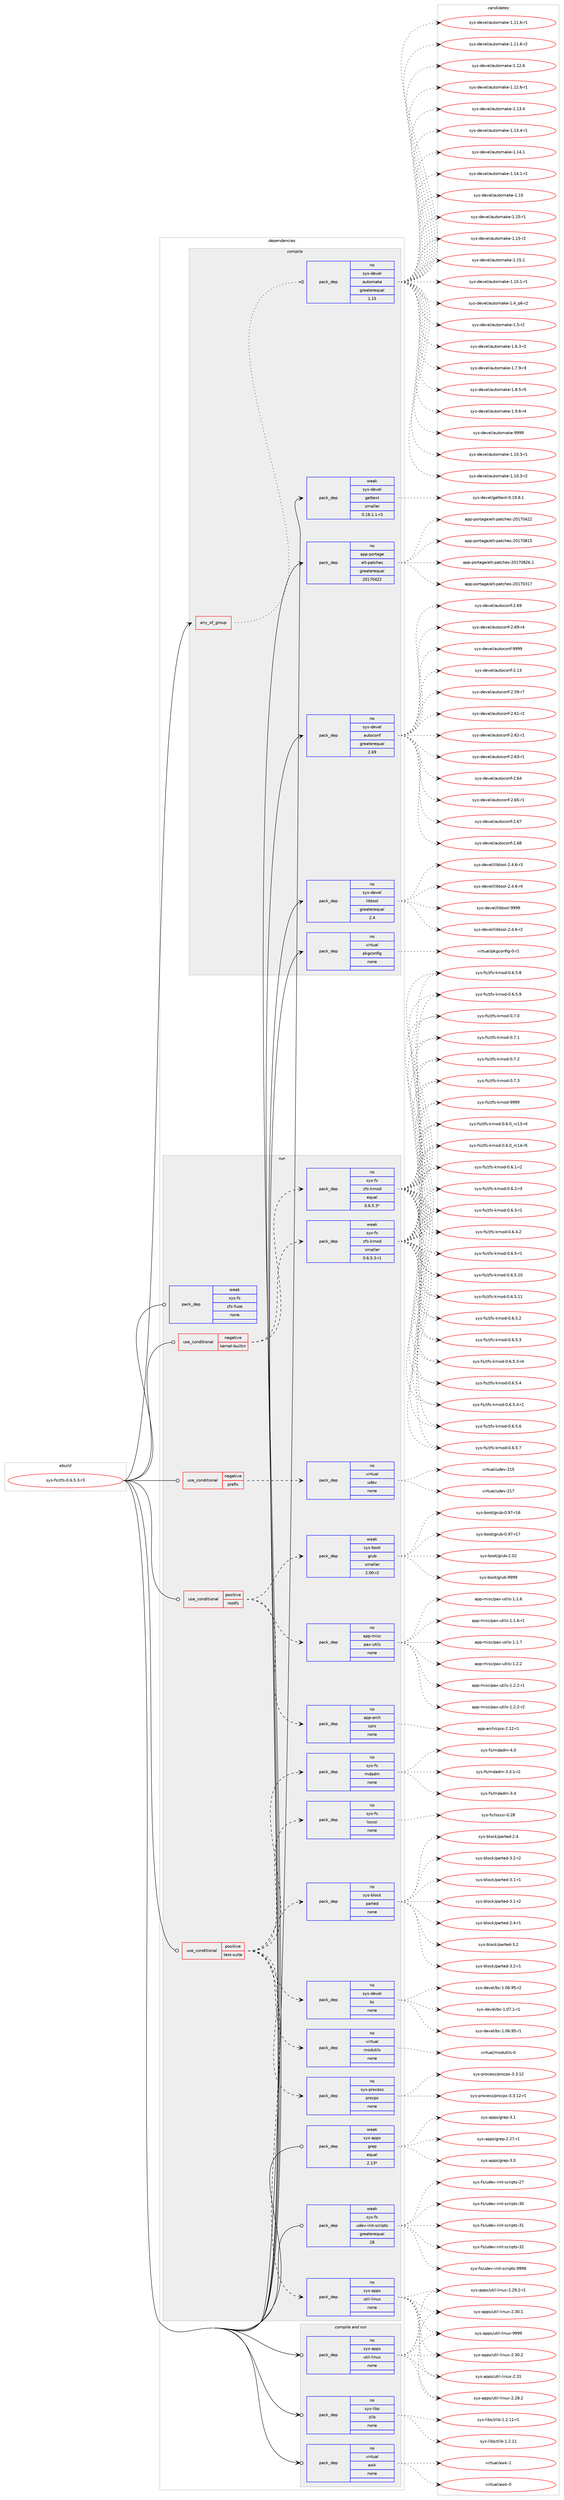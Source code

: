 digraph prolog {

# *************
# Graph options
# *************

newrank=true;
concentrate=true;
compound=true;
graph [rankdir=LR,fontname=Helvetica,fontsize=10,ranksep=1.5];#, ranksep=2.5, nodesep=0.2];
edge  [arrowhead=vee];
node  [fontname=Helvetica,fontsize=10];

# **********
# The ebuild
# **********

subgraph cluster_leftcol {
color=gray;
rank=same;
label=<<i>ebuild</i>>;
id [label="sys-fs/zfs-0.6.5.3-r3", color=red, width=4, href="../sys-fs/zfs-0.6.5.3-r3.svg"];
}

# ****************
# The dependencies
# ****************

subgraph cluster_midcol {
color=gray;
label=<<i>dependencies</i>>;
subgraph cluster_compile {
fillcolor="#eeeeee";
style=filled;
label=<<i>compile</i>>;
subgraph any8287 {
dependency490422 [label=<<TABLE BORDER="0" CELLBORDER="1" CELLSPACING="0" CELLPADDING="4"><TR><TD CELLPADDING="10">any_of_group</TD></TR></TABLE>>, shape=none, color=red];subgraph pack364462 {
dependency490423 [label=<<TABLE BORDER="0" CELLBORDER="1" CELLSPACING="0" CELLPADDING="4" WIDTH="220"><TR><TD ROWSPAN="6" CELLPADDING="30">pack_dep</TD></TR><TR><TD WIDTH="110">no</TD></TR><TR><TD>sys-devel</TD></TR><TR><TD>automake</TD></TR><TR><TD>greaterequal</TD></TR><TR><TD>1.15</TD></TR></TABLE>>, shape=none, color=blue];
}
dependency490422:e -> dependency490423:w [weight=20,style="dotted",arrowhead="oinv"];
}
id:e -> dependency490422:w [weight=20,style="solid",arrowhead="vee"];
subgraph pack364463 {
dependency490424 [label=<<TABLE BORDER="0" CELLBORDER="1" CELLSPACING="0" CELLPADDING="4" WIDTH="220"><TR><TD ROWSPAN="6" CELLPADDING="30">pack_dep</TD></TR><TR><TD WIDTH="110">no</TD></TR><TR><TD>app-portage</TD></TR><TR><TD>elt-patches</TD></TR><TR><TD>greaterequal</TD></TR><TR><TD>20170422</TD></TR></TABLE>>, shape=none, color=blue];
}
id:e -> dependency490424:w [weight=20,style="solid",arrowhead="vee"];
subgraph pack364464 {
dependency490425 [label=<<TABLE BORDER="0" CELLBORDER="1" CELLSPACING="0" CELLPADDING="4" WIDTH="220"><TR><TD ROWSPAN="6" CELLPADDING="30">pack_dep</TD></TR><TR><TD WIDTH="110">no</TD></TR><TR><TD>sys-devel</TD></TR><TR><TD>autoconf</TD></TR><TR><TD>greaterequal</TD></TR><TR><TD>2.69</TD></TR></TABLE>>, shape=none, color=blue];
}
id:e -> dependency490425:w [weight=20,style="solid",arrowhead="vee"];
subgraph pack364465 {
dependency490426 [label=<<TABLE BORDER="0" CELLBORDER="1" CELLSPACING="0" CELLPADDING="4" WIDTH="220"><TR><TD ROWSPAN="6" CELLPADDING="30">pack_dep</TD></TR><TR><TD WIDTH="110">no</TD></TR><TR><TD>sys-devel</TD></TR><TR><TD>libtool</TD></TR><TR><TD>greaterequal</TD></TR><TR><TD>2.4</TD></TR></TABLE>>, shape=none, color=blue];
}
id:e -> dependency490426:w [weight=20,style="solid",arrowhead="vee"];
subgraph pack364466 {
dependency490427 [label=<<TABLE BORDER="0" CELLBORDER="1" CELLSPACING="0" CELLPADDING="4" WIDTH="220"><TR><TD ROWSPAN="6" CELLPADDING="30">pack_dep</TD></TR><TR><TD WIDTH="110">no</TD></TR><TR><TD>virtual</TD></TR><TR><TD>pkgconfig</TD></TR><TR><TD>none</TD></TR><TR><TD></TD></TR></TABLE>>, shape=none, color=blue];
}
id:e -> dependency490427:w [weight=20,style="solid",arrowhead="vee"];
subgraph pack364467 {
dependency490428 [label=<<TABLE BORDER="0" CELLBORDER="1" CELLSPACING="0" CELLPADDING="4" WIDTH="220"><TR><TD ROWSPAN="6" CELLPADDING="30">pack_dep</TD></TR><TR><TD WIDTH="110">weak</TD></TR><TR><TD>sys-devel</TD></TR><TR><TD>gettext</TD></TR><TR><TD>smaller</TD></TR><TR><TD>0.18.1.1-r3</TD></TR></TABLE>>, shape=none, color=blue];
}
id:e -> dependency490428:w [weight=20,style="solid",arrowhead="vee"];
}
subgraph cluster_compileandrun {
fillcolor="#eeeeee";
style=filled;
label=<<i>compile and run</i>>;
subgraph pack364468 {
dependency490429 [label=<<TABLE BORDER="0" CELLBORDER="1" CELLSPACING="0" CELLPADDING="4" WIDTH="220"><TR><TD ROWSPAN="6" CELLPADDING="30">pack_dep</TD></TR><TR><TD WIDTH="110">no</TD></TR><TR><TD>sys-apps</TD></TR><TR><TD>util-linux</TD></TR><TR><TD>none</TD></TR><TR><TD></TD></TR></TABLE>>, shape=none, color=blue];
}
id:e -> dependency490429:w [weight=20,style="solid",arrowhead="odotvee"];
subgraph pack364469 {
dependency490430 [label=<<TABLE BORDER="0" CELLBORDER="1" CELLSPACING="0" CELLPADDING="4" WIDTH="220"><TR><TD ROWSPAN="6" CELLPADDING="30">pack_dep</TD></TR><TR><TD WIDTH="110">no</TD></TR><TR><TD>sys-libs</TD></TR><TR><TD>zlib</TD></TR><TR><TD>none</TD></TR><TR><TD></TD></TR></TABLE>>, shape=none, color=blue];
}
id:e -> dependency490430:w [weight=20,style="solid",arrowhead="odotvee"];
subgraph pack364470 {
dependency490431 [label=<<TABLE BORDER="0" CELLBORDER="1" CELLSPACING="0" CELLPADDING="4" WIDTH="220"><TR><TD ROWSPAN="6" CELLPADDING="30">pack_dep</TD></TR><TR><TD WIDTH="110">no</TD></TR><TR><TD>virtual</TD></TR><TR><TD>awk</TD></TR><TR><TD>none</TD></TR><TR><TD></TD></TR></TABLE>>, shape=none, color=blue];
}
id:e -> dependency490431:w [weight=20,style="solid",arrowhead="odotvee"];
}
subgraph cluster_run {
fillcolor="#eeeeee";
style=filled;
label=<<i>run</i>>;
subgraph cond117371 {
dependency490432 [label=<<TABLE BORDER="0" CELLBORDER="1" CELLSPACING="0" CELLPADDING="4"><TR><TD ROWSPAN="3" CELLPADDING="10">use_conditional</TD></TR><TR><TD>negative</TD></TR><TR><TD>kernel-builtin</TD></TR></TABLE>>, shape=none, color=red];
subgraph pack364471 {
dependency490433 [label=<<TABLE BORDER="0" CELLBORDER="1" CELLSPACING="0" CELLPADDING="4" WIDTH="220"><TR><TD ROWSPAN="6" CELLPADDING="30">pack_dep</TD></TR><TR><TD WIDTH="110">no</TD></TR><TR><TD>sys-fs</TD></TR><TR><TD>zfs-kmod</TD></TR><TR><TD>equal</TD></TR><TR><TD>0.6.5.3*</TD></TR></TABLE>>, shape=none, color=blue];
}
dependency490432:e -> dependency490433:w [weight=20,style="dashed",arrowhead="vee"];
subgraph pack364472 {
dependency490434 [label=<<TABLE BORDER="0" CELLBORDER="1" CELLSPACING="0" CELLPADDING="4" WIDTH="220"><TR><TD ROWSPAN="6" CELLPADDING="30">pack_dep</TD></TR><TR><TD WIDTH="110">weak</TD></TR><TR><TD>sys-fs</TD></TR><TR><TD>zfs-kmod</TD></TR><TR><TD>smaller</TD></TR><TR><TD>0.6.5.3-r1</TD></TR></TABLE>>, shape=none, color=blue];
}
dependency490432:e -> dependency490434:w [weight=20,style="dashed",arrowhead="vee"];
}
id:e -> dependency490432:w [weight=20,style="solid",arrowhead="odot"];
subgraph cond117372 {
dependency490435 [label=<<TABLE BORDER="0" CELLBORDER="1" CELLSPACING="0" CELLPADDING="4"><TR><TD ROWSPAN="3" CELLPADDING="10">use_conditional</TD></TR><TR><TD>negative</TD></TR><TR><TD>prefix</TD></TR></TABLE>>, shape=none, color=red];
subgraph pack364473 {
dependency490436 [label=<<TABLE BORDER="0" CELLBORDER="1" CELLSPACING="0" CELLPADDING="4" WIDTH="220"><TR><TD ROWSPAN="6" CELLPADDING="30">pack_dep</TD></TR><TR><TD WIDTH="110">no</TD></TR><TR><TD>virtual</TD></TR><TR><TD>udev</TD></TR><TR><TD>none</TD></TR><TR><TD></TD></TR></TABLE>>, shape=none, color=blue];
}
dependency490435:e -> dependency490436:w [weight=20,style="dashed",arrowhead="vee"];
}
id:e -> dependency490435:w [weight=20,style="solid",arrowhead="odot"];
subgraph cond117373 {
dependency490437 [label=<<TABLE BORDER="0" CELLBORDER="1" CELLSPACING="0" CELLPADDING="4"><TR><TD ROWSPAN="3" CELLPADDING="10">use_conditional</TD></TR><TR><TD>positive</TD></TR><TR><TD>rootfs</TD></TR></TABLE>>, shape=none, color=red];
subgraph pack364474 {
dependency490438 [label=<<TABLE BORDER="0" CELLBORDER="1" CELLSPACING="0" CELLPADDING="4" WIDTH="220"><TR><TD ROWSPAN="6" CELLPADDING="30">pack_dep</TD></TR><TR><TD WIDTH="110">no</TD></TR><TR><TD>app-arch</TD></TR><TR><TD>cpio</TD></TR><TR><TD>none</TD></TR><TR><TD></TD></TR></TABLE>>, shape=none, color=blue];
}
dependency490437:e -> dependency490438:w [weight=20,style="dashed",arrowhead="vee"];
subgraph pack364475 {
dependency490439 [label=<<TABLE BORDER="0" CELLBORDER="1" CELLSPACING="0" CELLPADDING="4" WIDTH="220"><TR><TD ROWSPAN="6" CELLPADDING="30">pack_dep</TD></TR><TR><TD WIDTH="110">no</TD></TR><TR><TD>app-misc</TD></TR><TR><TD>pax-utils</TD></TR><TR><TD>none</TD></TR><TR><TD></TD></TR></TABLE>>, shape=none, color=blue];
}
dependency490437:e -> dependency490439:w [weight=20,style="dashed",arrowhead="vee"];
subgraph pack364476 {
dependency490440 [label=<<TABLE BORDER="0" CELLBORDER="1" CELLSPACING="0" CELLPADDING="4" WIDTH="220"><TR><TD ROWSPAN="6" CELLPADDING="30">pack_dep</TD></TR><TR><TD WIDTH="110">weak</TD></TR><TR><TD>sys-boot</TD></TR><TR><TD>grub</TD></TR><TR><TD>smaller</TD></TR><TR><TD>2.00-r2</TD></TR></TABLE>>, shape=none, color=blue];
}
dependency490437:e -> dependency490440:w [weight=20,style="dashed",arrowhead="vee"];
}
id:e -> dependency490437:w [weight=20,style="solid",arrowhead="odot"];
subgraph cond117374 {
dependency490441 [label=<<TABLE BORDER="0" CELLBORDER="1" CELLSPACING="0" CELLPADDING="4"><TR><TD ROWSPAN="3" CELLPADDING="10">use_conditional</TD></TR><TR><TD>positive</TD></TR><TR><TD>test-suite</TD></TR></TABLE>>, shape=none, color=red];
subgraph pack364477 {
dependency490442 [label=<<TABLE BORDER="0" CELLBORDER="1" CELLSPACING="0" CELLPADDING="4" WIDTH="220"><TR><TD ROWSPAN="6" CELLPADDING="30">pack_dep</TD></TR><TR><TD WIDTH="110">no</TD></TR><TR><TD>sys-apps</TD></TR><TR><TD>util-linux</TD></TR><TR><TD>none</TD></TR><TR><TD></TD></TR></TABLE>>, shape=none, color=blue];
}
dependency490441:e -> dependency490442:w [weight=20,style="dashed",arrowhead="vee"];
subgraph pack364478 {
dependency490443 [label=<<TABLE BORDER="0" CELLBORDER="1" CELLSPACING="0" CELLPADDING="4" WIDTH="220"><TR><TD ROWSPAN="6" CELLPADDING="30">pack_dep</TD></TR><TR><TD WIDTH="110">no</TD></TR><TR><TD>sys-devel</TD></TR><TR><TD>bc</TD></TR><TR><TD>none</TD></TR><TR><TD></TD></TR></TABLE>>, shape=none, color=blue];
}
dependency490441:e -> dependency490443:w [weight=20,style="dashed",arrowhead="vee"];
subgraph pack364479 {
dependency490444 [label=<<TABLE BORDER="0" CELLBORDER="1" CELLSPACING="0" CELLPADDING="4" WIDTH="220"><TR><TD ROWSPAN="6" CELLPADDING="30">pack_dep</TD></TR><TR><TD WIDTH="110">no</TD></TR><TR><TD>sys-block</TD></TR><TR><TD>parted</TD></TR><TR><TD>none</TD></TR><TR><TD></TD></TR></TABLE>>, shape=none, color=blue];
}
dependency490441:e -> dependency490444:w [weight=20,style="dashed",arrowhead="vee"];
subgraph pack364480 {
dependency490445 [label=<<TABLE BORDER="0" CELLBORDER="1" CELLSPACING="0" CELLPADDING="4" WIDTH="220"><TR><TD ROWSPAN="6" CELLPADDING="30">pack_dep</TD></TR><TR><TD WIDTH="110">no</TD></TR><TR><TD>sys-fs</TD></TR><TR><TD>lsscsi</TD></TR><TR><TD>none</TD></TR><TR><TD></TD></TR></TABLE>>, shape=none, color=blue];
}
dependency490441:e -> dependency490445:w [weight=20,style="dashed",arrowhead="vee"];
subgraph pack364481 {
dependency490446 [label=<<TABLE BORDER="0" CELLBORDER="1" CELLSPACING="0" CELLPADDING="4" WIDTH="220"><TR><TD ROWSPAN="6" CELLPADDING="30">pack_dep</TD></TR><TR><TD WIDTH="110">no</TD></TR><TR><TD>sys-fs</TD></TR><TR><TD>mdadm</TD></TR><TR><TD>none</TD></TR><TR><TD></TD></TR></TABLE>>, shape=none, color=blue];
}
dependency490441:e -> dependency490446:w [weight=20,style="dashed",arrowhead="vee"];
subgraph pack364482 {
dependency490447 [label=<<TABLE BORDER="0" CELLBORDER="1" CELLSPACING="0" CELLPADDING="4" WIDTH="220"><TR><TD ROWSPAN="6" CELLPADDING="30">pack_dep</TD></TR><TR><TD WIDTH="110">no</TD></TR><TR><TD>sys-process</TD></TR><TR><TD>procps</TD></TR><TR><TD>none</TD></TR><TR><TD></TD></TR></TABLE>>, shape=none, color=blue];
}
dependency490441:e -> dependency490447:w [weight=20,style="dashed",arrowhead="vee"];
subgraph pack364483 {
dependency490448 [label=<<TABLE BORDER="0" CELLBORDER="1" CELLSPACING="0" CELLPADDING="4" WIDTH="220"><TR><TD ROWSPAN="6" CELLPADDING="30">pack_dep</TD></TR><TR><TD WIDTH="110">no</TD></TR><TR><TD>virtual</TD></TR><TR><TD>modutils</TD></TR><TR><TD>none</TD></TR><TR><TD></TD></TR></TABLE>>, shape=none, color=blue];
}
dependency490441:e -> dependency490448:w [weight=20,style="dashed",arrowhead="vee"];
}
id:e -> dependency490441:w [weight=20,style="solid",arrowhead="odot"];
subgraph pack364484 {
dependency490449 [label=<<TABLE BORDER="0" CELLBORDER="1" CELLSPACING="0" CELLPADDING="4" WIDTH="220"><TR><TD ROWSPAN="6" CELLPADDING="30">pack_dep</TD></TR><TR><TD WIDTH="110">weak</TD></TR><TR><TD>sys-apps</TD></TR><TR><TD>grep</TD></TR><TR><TD>equal</TD></TR><TR><TD>2.13*</TD></TR></TABLE>>, shape=none, color=blue];
}
id:e -> dependency490449:w [weight=20,style="solid",arrowhead="odot"];
subgraph pack364485 {
dependency490450 [label=<<TABLE BORDER="0" CELLBORDER="1" CELLSPACING="0" CELLPADDING="4" WIDTH="220"><TR><TD ROWSPAN="6" CELLPADDING="30">pack_dep</TD></TR><TR><TD WIDTH="110">weak</TD></TR><TR><TD>sys-fs</TD></TR><TR><TD>udev-init-scripts</TD></TR><TR><TD>greaterequal</TD></TR><TR><TD>28</TD></TR></TABLE>>, shape=none, color=blue];
}
id:e -> dependency490450:w [weight=20,style="solid",arrowhead="odot"];
subgraph pack364486 {
dependency490451 [label=<<TABLE BORDER="0" CELLBORDER="1" CELLSPACING="0" CELLPADDING="4" WIDTH="220"><TR><TD ROWSPAN="6" CELLPADDING="30">pack_dep</TD></TR><TR><TD WIDTH="110">weak</TD></TR><TR><TD>sys-fs</TD></TR><TR><TD>zfs-fuse</TD></TR><TR><TD>none</TD></TR><TR><TD></TD></TR></TABLE>>, shape=none, color=blue];
}
id:e -> dependency490451:w [weight=20,style="solid",arrowhead="odot"];
}
}

# **************
# The candidates
# **************

subgraph cluster_choices {
rank=same;
color=gray;
label=<<i>candidates</i>>;

subgraph choice364462 {
color=black;
nodesep=1;
choice11512111545100101118101108479711711611110997107101454946494846514511449 [label="sys-devel/automake-1.10.3-r1", color=red, width=4,href="../sys-devel/automake-1.10.3-r1.svg"];
choice11512111545100101118101108479711711611110997107101454946494846514511450 [label="sys-devel/automake-1.10.3-r2", color=red, width=4,href="../sys-devel/automake-1.10.3-r2.svg"];
choice11512111545100101118101108479711711611110997107101454946494946544511449 [label="sys-devel/automake-1.11.6-r1", color=red, width=4,href="../sys-devel/automake-1.11.6-r1.svg"];
choice11512111545100101118101108479711711611110997107101454946494946544511450 [label="sys-devel/automake-1.11.6-r2", color=red, width=4,href="../sys-devel/automake-1.11.6-r2.svg"];
choice1151211154510010111810110847971171161111099710710145494649504654 [label="sys-devel/automake-1.12.6", color=red, width=4,href="../sys-devel/automake-1.12.6.svg"];
choice11512111545100101118101108479711711611110997107101454946495046544511449 [label="sys-devel/automake-1.12.6-r1", color=red, width=4,href="../sys-devel/automake-1.12.6-r1.svg"];
choice1151211154510010111810110847971171161111099710710145494649514652 [label="sys-devel/automake-1.13.4", color=red, width=4,href="../sys-devel/automake-1.13.4.svg"];
choice11512111545100101118101108479711711611110997107101454946495146524511449 [label="sys-devel/automake-1.13.4-r1", color=red, width=4,href="../sys-devel/automake-1.13.4-r1.svg"];
choice1151211154510010111810110847971171161111099710710145494649524649 [label="sys-devel/automake-1.14.1", color=red, width=4,href="../sys-devel/automake-1.14.1.svg"];
choice11512111545100101118101108479711711611110997107101454946495246494511449 [label="sys-devel/automake-1.14.1-r1", color=red, width=4,href="../sys-devel/automake-1.14.1-r1.svg"];
choice115121115451001011181011084797117116111109971071014549464953 [label="sys-devel/automake-1.15", color=red, width=4,href="../sys-devel/automake-1.15.svg"];
choice1151211154510010111810110847971171161111099710710145494649534511449 [label="sys-devel/automake-1.15-r1", color=red, width=4,href="../sys-devel/automake-1.15-r1.svg"];
choice1151211154510010111810110847971171161111099710710145494649534511450 [label="sys-devel/automake-1.15-r2", color=red, width=4,href="../sys-devel/automake-1.15-r2.svg"];
choice1151211154510010111810110847971171161111099710710145494649534649 [label="sys-devel/automake-1.15.1", color=red, width=4,href="../sys-devel/automake-1.15.1.svg"];
choice11512111545100101118101108479711711611110997107101454946495346494511449 [label="sys-devel/automake-1.15.1-r1", color=red, width=4,href="../sys-devel/automake-1.15.1-r1.svg"];
choice115121115451001011181011084797117116111109971071014549465295112544511450 [label="sys-devel/automake-1.4_p6-r2", color=red, width=4,href="../sys-devel/automake-1.4_p6-r2.svg"];
choice11512111545100101118101108479711711611110997107101454946534511450 [label="sys-devel/automake-1.5-r2", color=red, width=4,href="../sys-devel/automake-1.5-r2.svg"];
choice115121115451001011181011084797117116111109971071014549465446514511450 [label="sys-devel/automake-1.6.3-r2", color=red, width=4,href="../sys-devel/automake-1.6.3-r2.svg"];
choice115121115451001011181011084797117116111109971071014549465546574511451 [label="sys-devel/automake-1.7.9-r3", color=red, width=4,href="../sys-devel/automake-1.7.9-r3.svg"];
choice115121115451001011181011084797117116111109971071014549465646534511453 [label="sys-devel/automake-1.8.5-r5", color=red, width=4,href="../sys-devel/automake-1.8.5-r5.svg"];
choice115121115451001011181011084797117116111109971071014549465746544511452 [label="sys-devel/automake-1.9.6-r4", color=red, width=4,href="../sys-devel/automake-1.9.6-r4.svg"];
choice115121115451001011181011084797117116111109971071014557575757 [label="sys-devel/automake-9999", color=red, width=4,href="../sys-devel/automake-9999.svg"];
dependency490423:e -> choice11512111545100101118101108479711711611110997107101454946494846514511449:w [style=dotted,weight="100"];
dependency490423:e -> choice11512111545100101118101108479711711611110997107101454946494846514511450:w [style=dotted,weight="100"];
dependency490423:e -> choice11512111545100101118101108479711711611110997107101454946494946544511449:w [style=dotted,weight="100"];
dependency490423:e -> choice11512111545100101118101108479711711611110997107101454946494946544511450:w [style=dotted,weight="100"];
dependency490423:e -> choice1151211154510010111810110847971171161111099710710145494649504654:w [style=dotted,weight="100"];
dependency490423:e -> choice11512111545100101118101108479711711611110997107101454946495046544511449:w [style=dotted,weight="100"];
dependency490423:e -> choice1151211154510010111810110847971171161111099710710145494649514652:w [style=dotted,weight="100"];
dependency490423:e -> choice11512111545100101118101108479711711611110997107101454946495146524511449:w [style=dotted,weight="100"];
dependency490423:e -> choice1151211154510010111810110847971171161111099710710145494649524649:w [style=dotted,weight="100"];
dependency490423:e -> choice11512111545100101118101108479711711611110997107101454946495246494511449:w [style=dotted,weight="100"];
dependency490423:e -> choice115121115451001011181011084797117116111109971071014549464953:w [style=dotted,weight="100"];
dependency490423:e -> choice1151211154510010111810110847971171161111099710710145494649534511449:w [style=dotted,weight="100"];
dependency490423:e -> choice1151211154510010111810110847971171161111099710710145494649534511450:w [style=dotted,weight="100"];
dependency490423:e -> choice1151211154510010111810110847971171161111099710710145494649534649:w [style=dotted,weight="100"];
dependency490423:e -> choice11512111545100101118101108479711711611110997107101454946495346494511449:w [style=dotted,weight="100"];
dependency490423:e -> choice115121115451001011181011084797117116111109971071014549465295112544511450:w [style=dotted,weight="100"];
dependency490423:e -> choice11512111545100101118101108479711711611110997107101454946534511450:w [style=dotted,weight="100"];
dependency490423:e -> choice115121115451001011181011084797117116111109971071014549465446514511450:w [style=dotted,weight="100"];
dependency490423:e -> choice115121115451001011181011084797117116111109971071014549465546574511451:w [style=dotted,weight="100"];
dependency490423:e -> choice115121115451001011181011084797117116111109971071014549465646534511453:w [style=dotted,weight="100"];
dependency490423:e -> choice115121115451001011181011084797117116111109971071014549465746544511452:w [style=dotted,weight="100"];
dependency490423:e -> choice115121115451001011181011084797117116111109971071014557575757:w [style=dotted,weight="100"];
}
subgraph choice364463 {
color=black;
nodesep=1;
choice97112112451121111141169710310147101108116451129711699104101115455048495548514955 [label="app-portage/elt-patches-20170317", color=red, width=4,href="../app-portage/elt-patches-20170317.svg"];
choice97112112451121111141169710310147101108116451129711699104101115455048495548525050 [label="app-portage/elt-patches-20170422", color=red, width=4,href="../app-portage/elt-patches-20170422.svg"];
choice97112112451121111141169710310147101108116451129711699104101115455048495548564953 [label="app-portage/elt-patches-20170815", color=red, width=4,href="../app-portage/elt-patches-20170815.svg"];
choice971121124511211111411697103101471011081164511297116991041011154550484955485650544649 [label="app-portage/elt-patches-20170826.1", color=red, width=4,href="../app-portage/elt-patches-20170826.1.svg"];
dependency490424:e -> choice97112112451121111141169710310147101108116451129711699104101115455048495548514955:w [style=dotted,weight="100"];
dependency490424:e -> choice97112112451121111141169710310147101108116451129711699104101115455048495548525050:w [style=dotted,weight="100"];
dependency490424:e -> choice97112112451121111141169710310147101108116451129711699104101115455048495548564953:w [style=dotted,weight="100"];
dependency490424:e -> choice971121124511211111411697103101471011081164511297116991041011154550484955485650544649:w [style=dotted,weight="100"];
}
subgraph choice364464 {
color=black;
nodesep=1;
choice115121115451001011181011084797117116111991111101024550464951 [label="sys-devel/autoconf-2.13", color=red, width=4,href="../sys-devel/autoconf-2.13.svg"];
choice1151211154510010111810110847971171161119911111010245504653574511455 [label="sys-devel/autoconf-2.59-r7", color=red, width=4,href="../sys-devel/autoconf-2.59-r7.svg"];
choice1151211154510010111810110847971171161119911111010245504654494511450 [label="sys-devel/autoconf-2.61-r2", color=red, width=4,href="../sys-devel/autoconf-2.61-r2.svg"];
choice1151211154510010111810110847971171161119911111010245504654504511449 [label="sys-devel/autoconf-2.62-r1", color=red, width=4,href="../sys-devel/autoconf-2.62-r1.svg"];
choice1151211154510010111810110847971171161119911111010245504654514511449 [label="sys-devel/autoconf-2.63-r1", color=red, width=4,href="../sys-devel/autoconf-2.63-r1.svg"];
choice115121115451001011181011084797117116111991111101024550465452 [label="sys-devel/autoconf-2.64", color=red, width=4,href="../sys-devel/autoconf-2.64.svg"];
choice1151211154510010111810110847971171161119911111010245504654534511449 [label="sys-devel/autoconf-2.65-r1", color=red, width=4,href="../sys-devel/autoconf-2.65-r1.svg"];
choice115121115451001011181011084797117116111991111101024550465455 [label="sys-devel/autoconf-2.67", color=red, width=4,href="../sys-devel/autoconf-2.67.svg"];
choice115121115451001011181011084797117116111991111101024550465456 [label="sys-devel/autoconf-2.68", color=red, width=4,href="../sys-devel/autoconf-2.68.svg"];
choice115121115451001011181011084797117116111991111101024550465457 [label="sys-devel/autoconf-2.69", color=red, width=4,href="../sys-devel/autoconf-2.69.svg"];
choice1151211154510010111810110847971171161119911111010245504654574511452 [label="sys-devel/autoconf-2.69-r4", color=red, width=4,href="../sys-devel/autoconf-2.69-r4.svg"];
choice115121115451001011181011084797117116111991111101024557575757 [label="sys-devel/autoconf-9999", color=red, width=4,href="../sys-devel/autoconf-9999.svg"];
dependency490425:e -> choice115121115451001011181011084797117116111991111101024550464951:w [style=dotted,weight="100"];
dependency490425:e -> choice1151211154510010111810110847971171161119911111010245504653574511455:w [style=dotted,weight="100"];
dependency490425:e -> choice1151211154510010111810110847971171161119911111010245504654494511450:w [style=dotted,weight="100"];
dependency490425:e -> choice1151211154510010111810110847971171161119911111010245504654504511449:w [style=dotted,weight="100"];
dependency490425:e -> choice1151211154510010111810110847971171161119911111010245504654514511449:w [style=dotted,weight="100"];
dependency490425:e -> choice115121115451001011181011084797117116111991111101024550465452:w [style=dotted,weight="100"];
dependency490425:e -> choice1151211154510010111810110847971171161119911111010245504654534511449:w [style=dotted,weight="100"];
dependency490425:e -> choice115121115451001011181011084797117116111991111101024550465455:w [style=dotted,weight="100"];
dependency490425:e -> choice115121115451001011181011084797117116111991111101024550465456:w [style=dotted,weight="100"];
dependency490425:e -> choice115121115451001011181011084797117116111991111101024550465457:w [style=dotted,weight="100"];
dependency490425:e -> choice1151211154510010111810110847971171161119911111010245504654574511452:w [style=dotted,weight="100"];
dependency490425:e -> choice115121115451001011181011084797117116111991111101024557575757:w [style=dotted,weight="100"];
}
subgraph choice364465 {
color=black;
nodesep=1;
choice1151211154510010111810110847108105981161111111084550465246544511450 [label="sys-devel/libtool-2.4.6-r2", color=red, width=4,href="../sys-devel/libtool-2.4.6-r2.svg"];
choice1151211154510010111810110847108105981161111111084550465246544511451 [label="sys-devel/libtool-2.4.6-r3", color=red, width=4,href="../sys-devel/libtool-2.4.6-r3.svg"];
choice1151211154510010111810110847108105981161111111084550465246544511452 [label="sys-devel/libtool-2.4.6-r4", color=red, width=4,href="../sys-devel/libtool-2.4.6-r4.svg"];
choice1151211154510010111810110847108105981161111111084557575757 [label="sys-devel/libtool-9999", color=red, width=4,href="../sys-devel/libtool-9999.svg"];
dependency490426:e -> choice1151211154510010111810110847108105981161111111084550465246544511450:w [style=dotted,weight="100"];
dependency490426:e -> choice1151211154510010111810110847108105981161111111084550465246544511451:w [style=dotted,weight="100"];
dependency490426:e -> choice1151211154510010111810110847108105981161111111084550465246544511452:w [style=dotted,weight="100"];
dependency490426:e -> choice1151211154510010111810110847108105981161111111084557575757:w [style=dotted,weight="100"];
}
subgraph choice364466 {
color=black;
nodesep=1;
choice11810511411611797108471121071039911111010210510345484511449 [label="virtual/pkgconfig-0-r1", color=red, width=4,href="../virtual/pkgconfig-0-r1.svg"];
dependency490427:e -> choice11810511411611797108471121071039911111010210510345484511449:w [style=dotted,weight="100"];
}
subgraph choice364467 {
color=black;
nodesep=1;
choice1151211154510010111810110847103101116116101120116454846495746564649 [label="sys-devel/gettext-0.19.8.1", color=red, width=4,href="../sys-devel/gettext-0.19.8.1.svg"];
dependency490428:e -> choice1151211154510010111810110847103101116116101120116454846495746564649:w [style=dotted,weight="100"];
}
subgraph choice364468 {
color=black;
nodesep=1;
choice1151211154597112112115471171161051084510810511011712045504650564650 [label="sys-apps/util-linux-2.28.2", color=red, width=4,href="../sys-apps/util-linux-2.28.2.svg"];
choice11512111545971121121154711711610510845108105110117120455046505746504511449 [label="sys-apps/util-linux-2.29.2-r1", color=red, width=4,href="../sys-apps/util-linux-2.29.2-r1.svg"];
choice1151211154597112112115471171161051084510810511011712045504651484649 [label="sys-apps/util-linux-2.30.1", color=red, width=4,href="../sys-apps/util-linux-2.30.1.svg"];
choice1151211154597112112115471171161051084510810511011712045504651484650 [label="sys-apps/util-linux-2.30.2", color=red, width=4,href="../sys-apps/util-linux-2.30.2.svg"];
choice115121115459711211211547117116105108451081051101171204550465149 [label="sys-apps/util-linux-2.31", color=red, width=4,href="../sys-apps/util-linux-2.31.svg"];
choice115121115459711211211547117116105108451081051101171204557575757 [label="sys-apps/util-linux-9999", color=red, width=4,href="../sys-apps/util-linux-9999.svg"];
dependency490429:e -> choice1151211154597112112115471171161051084510810511011712045504650564650:w [style=dotted,weight="100"];
dependency490429:e -> choice11512111545971121121154711711610510845108105110117120455046505746504511449:w [style=dotted,weight="100"];
dependency490429:e -> choice1151211154597112112115471171161051084510810511011712045504651484649:w [style=dotted,weight="100"];
dependency490429:e -> choice1151211154597112112115471171161051084510810511011712045504651484650:w [style=dotted,weight="100"];
dependency490429:e -> choice115121115459711211211547117116105108451081051101171204550465149:w [style=dotted,weight="100"];
dependency490429:e -> choice115121115459711211211547117116105108451081051101171204557575757:w [style=dotted,weight="100"];
}
subgraph choice364469 {
color=black;
nodesep=1;
choice1151211154510810598115471221081059845494650464949 [label="sys-libs/zlib-1.2.11", color=red, width=4,href="../sys-libs/zlib-1.2.11.svg"];
choice11512111545108105981154712210810598454946504649494511449 [label="sys-libs/zlib-1.2.11-r1", color=red, width=4,href="../sys-libs/zlib-1.2.11-r1.svg"];
dependency490430:e -> choice1151211154510810598115471221081059845494650464949:w [style=dotted,weight="100"];
dependency490430:e -> choice11512111545108105981154712210810598454946504649494511449:w [style=dotted,weight="100"];
}
subgraph choice364470 {
color=black;
nodesep=1;
choice1181051141161179710847971191074548 [label="virtual/awk-0", color=red, width=4,href="../virtual/awk-0.svg"];
choice1181051141161179710847971191074549 [label="virtual/awk-1", color=red, width=4,href="../virtual/awk-1.svg"];
dependency490431:e -> choice1181051141161179710847971191074548:w [style=dotted,weight="100"];
dependency490431:e -> choice1181051141161179710847971191074549:w [style=dotted,weight="100"];
}
subgraph choice364471 {
color=black;
nodesep=1;
choice115121115451021154712210211545107109111100454846544648951149949514511452 [label="sys-fs/zfs-kmod-0.6.0_rc13-r4", color=red, width=4,href="../sys-fs/zfs-kmod-0.6.0_rc13-r4.svg"];
choice115121115451021154712210211545107109111100454846544648951149949524511453 [label="sys-fs/zfs-kmod-0.6.0_rc14-r5", color=red, width=4,href="../sys-fs/zfs-kmod-0.6.0_rc14-r5.svg"];
choice1151211154510211547122102115451071091111004548465446494511450 [label="sys-fs/zfs-kmod-0.6.1-r2", color=red, width=4,href="../sys-fs/zfs-kmod-0.6.1-r2.svg"];
choice1151211154510211547122102115451071091111004548465446504511451 [label="sys-fs/zfs-kmod-0.6.2-r3", color=red, width=4,href="../sys-fs/zfs-kmod-0.6.2-r3.svg"];
choice1151211154510211547122102115451071091111004548465446514511449 [label="sys-fs/zfs-kmod-0.6.3-r1", color=red, width=4,href="../sys-fs/zfs-kmod-0.6.3-r1.svg"];
choice1151211154510211547122102115451071091111004548465446524650 [label="sys-fs/zfs-kmod-0.6.4.2", color=red, width=4,href="../sys-fs/zfs-kmod-0.6.4.2.svg"];
choice1151211154510211547122102115451071091111004548465446534511449 [label="sys-fs/zfs-kmod-0.6.5-r1", color=red, width=4,href="../sys-fs/zfs-kmod-0.6.5-r1.svg"];
choice115121115451021154712210211545107109111100454846544653464948 [label="sys-fs/zfs-kmod-0.6.5.10", color=red, width=4,href="../sys-fs/zfs-kmod-0.6.5.10.svg"];
choice115121115451021154712210211545107109111100454846544653464949 [label="sys-fs/zfs-kmod-0.6.5.11", color=red, width=4,href="../sys-fs/zfs-kmod-0.6.5.11.svg"];
choice1151211154510211547122102115451071091111004548465446534650 [label="sys-fs/zfs-kmod-0.6.5.2", color=red, width=4,href="../sys-fs/zfs-kmod-0.6.5.2.svg"];
choice1151211154510211547122102115451071091111004548465446534651 [label="sys-fs/zfs-kmod-0.6.5.3", color=red, width=4,href="../sys-fs/zfs-kmod-0.6.5.3.svg"];
choice11512111545102115471221021154510710911110045484654465346514511452 [label="sys-fs/zfs-kmod-0.6.5.3-r4", color=red, width=4,href="../sys-fs/zfs-kmod-0.6.5.3-r4.svg"];
choice1151211154510211547122102115451071091111004548465446534652 [label="sys-fs/zfs-kmod-0.6.5.4", color=red, width=4,href="../sys-fs/zfs-kmod-0.6.5.4.svg"];
choice11512111545102115471221021154510710911110045484654465346524511449 [label="sys-fs/zfs-kmod-0.6.5.4-r1", color=red, width=4,href="../sys-fs/zfs-kmod-0.6.5.4-r1.svg"];
choice1151211154510211547122102115451071091111004548465446534654 [label="sys-fs/zfs-kmod-0.6.5.6", color=red, width=4,href="../sys-fs/zfs-kmod-0.6.5.6.svg"];
choice1151211154510211547122102115451071091111004548465446534655 [label="sys-fs/zfs-kmod-0.6.5.7", color=red, width=4,href="../sys-fs/zfs-kmod-0.6.5.7.svg"];
choice1151211154510211547122102115451071091111004548465446534656 [label="sys-fs/zfs-kmod-0.6.5.8", color=red, width=4,href="../sys-fs/zfs-kmod-0.6.5.8.svg"];
choice1151211154510211547122102115451071091111004548465446534657 [label="sys-fs/zfs-kmod-0.6.5.9", color=red, width=4,href="../sys-fs/zfs-kmod-0.6.5.9.svg"];
choice115121115451021154712210211545107109111100454846554648 [label="sys-fs/zfs-kmod-0.7.0", color=red, width=4,href="../sys-fs/zfs-kmod-0.7.0.svg"];
choice115121115451021154712210211545107109111100454846554649 [label="sys-fs/zfs-kmod-0.7.1", color=red, width=4,href="../sys-fs/zfs-kmod-0.7.1.svg"];
choice115121115451021154712210211545107109111100454846554650 [label="sys-fs/zfs-kmod-0.7.2", color=red, width=4,href="../sys-fs/zfs-kmod-0.7.2.svg"];
choice115121115451021154712210211545107109111100454846554651 [label="sys-fs/zfs-kmod-0.7.3", color=red, width=4,href="../sys-fs/zfs-kmod-0.7.3.svg"];
choice1151211154510211547122102115451071091111004557575757 [label="sys-fs/zfs-kmod-9999", color=red, width=4,href="../sys-fs/zfs-kmod-9999.svg"];
dependency490433:e -> choice115121115451021154712210211545107109111100454846544648951149949514511452:w [style=dotted,weight="100"];
dependency490433:e -> choice115121115451021154712210211545107109111100454846544648951149949524511453:w [style=dotted,weight="100"];
dependency490433:e -> choice1151211154510211547122102115451071091111004548465446494511450:w [style=dotted,weight="100"];
dependency490433:e -> choice1151211154510211547122102115451071091111004548465446504511451:w [style=dotted,weight="100"];
dependency490433:e -> choice1151211154510211547122102115451071091111004548465446514511449:w [style=dotted,weight="100"];
dependency490433:e -> choice1151211154510211547122102115451071091111004548465446524650:w [style=dotted,weight="100"];
dependency490433:e -> choice1151211154510211547122102115451071091111004548465446534511449:w [style=dotted,weight="100"];
dependency490433:e -> choice115121115451021154712210211545107109111100454846544653464948:w [style=dotted,weight="100"];
dependency490433:e -> choice115121115451021154712210211545107109111100454846544653464949:w [style=dotted,weight="100"];
dependency490433:e -> choice1151211154510211547122102115451071091111004548465446534650:w [style=dotted,weight="100"];
dependency490433:e -> choice1151211154510211547122102115451071091111004548465446534651:w [style=dotted,weight="100"];
dependency490433:e -> choice11512111545102115471221021154510710911110045484654465346514511452:w [style=dotted,weight="100"];
dependency490433:e -> choice1151211154510211547122102115451071091111004548465446534652:w [style=dotted,weight="100"];
dependency490433:e -> choice11512111545102115471221021154510710911110045484654465346524511449:w [style=dotted,weight="100"];
dependency490433:e -> choice1151211154510211547122102115451071091111004548465446534654:w [style=dotted,weight="100"];
dependency490433:e -> choice1151211154510211547122102115451071091111004548465446534655:w [style=dotted,weight="100"];
dependency490433:e -> choice1151211154510211547122102115451071091111004548465446534656:w [style=dotted,weight="100"];
dependency490433:e -> choice1151211154510211547122102115451071091111004548465446534657:w [style=dotted,weight="100"];
dependency490433:e -> choice115121115451021154712210211545107109111100454846554648:w [style=dotted,weight="100"];
dependency490433:e -> choice115121115451021154712210211545107109111100454846554649:w [style=dotted,weight="100"];
dependency490433:e -> choice115121115451021154712210211545107109111100454846554650:w [style=dotted,weight="100"];
dependency490433:e -> choice115121115451021154712210211545107109111100454846554651:w [style=dotted,weight="100"];
dependency490433:e -> choice1151211154510211547122102115451071091111004557575757:w [style=dotted,weight="100"];
}
subgraph choice364472 {
color=black;
nodesep=1;
choice115121115451021154712210211545107109111100454846544648951149949514511452 [label="sys-fs/zfs-kmod-0.6.0_rc13-r4", color=red, width=4,href="../sys-fs/zfs-kmod-0.6.0_rc13-r4.svg"];
choice115121115451021154712210211545107109111100454846544648951149949524511453 [label="sys-fs/zfs-kmod-0.6.0_rc14-r5", color=red, width=4,href="../sys-fs/zfs-kmod-0.6.0_rc14-r5.svg"];
choice1151211154510211547122102115451071091111004548465446494511450 [label="sys-fs/zfs-kmod-0.6.1-r2", color=red, width=4,href="../sys-fs/zfs-kmod-0.6.1-r2.svg"];
choice1151211154510211547122102115451071091111004548465446504511451 [label="sys-fs/zfs-kmod-0.6.2-r3", color=red, width=4,href="../sys-fs/zfs-kmod-0.6.2-r3.svg"];
choice1151211154510211547122102115451071091111004548465446514511449 [label="sys-fs/zfs-kmod-0.6.3-r1", color=red, width=4,href="../sys-fs/zfs-kmod-0.6.3-r1.svg"];
choice1151211154510211547122102115451071091111004548465446524650 [label="sys-fs/zfs-kmod-0.6.4.2", color=red, width=4,href="../sys-fs/zfs-kmod-0.6.4.2.svg"];
choice1151211154510211547122102115451071091111004548465446534511449 [label="sys-fs/zfs-kmod-0.6.5-r1", color=red, width=4,href="../sys-fs/zfs-kmod-0.6.5-r1.svg"];
choice115121115451021154712210211545107109111100454846544653464948 [label="sys-fs/zfs-kmod-0.6.5.10", color=red, width=4,href="../sys-fs/zfs-kmod-0.6.5.10.svg"];
choice115121115451021154712210211545107109111100454846544653464949 [label="sys-fs/zfs-kmod-0.6.5.11", color=red, width=4,href="../sys-fs/zfs-kmod-0.6.5.11.svg"];
choice1151211154510211547122102115451071091111004548465446534650 [label="sys-fs/zfs-kmod-0.6.5.2", color=red, width=4,href="../sys-fs/zfs-kmod-0.6.5.2.svg"];
choice1151211154510211547122102115451071091111004548465446534651 [label="sys-fs/zfs-kmod-0.6.5.3", color=red, width=4,href="../sys-fs/zfs-kmod-0.6.5.3.svg"];
choice11512111545102115471221021154510710911110045484654465346514511452 [label="sys-fs/zfs-kmod-0.6.5.3-r4", color=red, width=4,href="../sys-fs/zfs-kmod-0.6.5.3-r4.svg"];
choice1151211154510211547122102115451071091111004548465446534652 [label="sys-fs/zfs-kmod-0.6.5.4", color=red, width=4,href="../sys-fs/zfs-kmod-0.6.5.4.svg"];
choice11512111545102115471221021154510710911110045484654465346524511449 [label="sys-fs/zfs-kmod-0.6.5.4-r1", color=red, width=4,href="../sys-fs/zfs-kmod-0.6.5.4-r1.svg"];
choice1151211154510211547122102115451071091111004548465446534654 [label="sys-fs/zfs-kmod-0.6.5.6", color=red, width=4,href="../sys-fs/zfs-kmod-0.6.5.6.svg"];
choice1151211154510211547122102115451071091111004548465446534655 [label="sys-fs/zfs-kmod-0.6.5.7", color=red, width=4,href="../sys-fs/zfs-kmod-0.6.5.7.svg"];
choice1151211154510211547122102115451071091111004548465446534656 [label="sys-fs/zfs-kmod-0.6.5.8", color=red, width=4,href="../sys-fs/zfs-kmod-0.6.5.8.svg"];
choice1151211154510211547122102115451071091111004548465446534657 [label="sys-fs/zfs-kmod-0.6.5.9", color=red, width=4,href="../sys-fs/zfs-kmod-0.6.5.9.svg"];
choice115121115451021154712210211545107109111100454846554648 [label="sys-fs/zfs-kmod-0.7.0", color=red, width=4,href="../sys-fs/zfs-kmod-0.7.0.svg"];
choice115121115451021154712210211545107109111100454846554649 [label="sys-fs/zfs-kmod-0.7.1", color=red, width=4,href="../sys-fs/zfs-kmod-0.7.1.svg"];
choice115121115451021154712210211545107109111100454846554650 [label="sys-fs/zfs-kmod-0.7.2", color=red, width=4,href="../sys-fs/zfs-kmod-0.7.2.svg"];
choice115121115451021154712210211545107109111100454846554651 [label="sys-fs/zfs-kmod-0.7.3", color=red, width=4,href="../sys-fs/zfs-kmod-0.7.3.svg"];
choice1151211154510211547122102115451071091111004557575757 [label="sys-fs/zfs-kmod-9999", color=red, width=4,href="../sys-fs/zfs-kmod-9999.svg"];
dependency490434:e -> choice115121115451021154712210211545107109111100454846544648951149949514511452:w [style=dotted,weight="100"];
dependency490434:e -> choice115121115451021154712210211545107109111100454846544648951149949524511453:w [style=dotted,weight="100"];
dependency490434:e -> choice1151211154510211547122102115451071091111004548465446494511450:w [style=dotted,weight="100"];
dependency490434:e -> choice1151211154510211547122102115451071091111004548465446504511451:w [style=dotted,weight="100"];
dependency490434:e -> choice1151211154510211547122102115451071091111004548465446514511449:w [style=dotted,weight="100"];
dependency490434:e -> choice1151211154510211547122102115451071091111004548465446524650:w [style=dotted,weight="100"];
dependency490434:e -> choice1151211154510211547122102115451071091111004548465446534511449:w [style=dotted,weight="100"];
dependency490434:e -> choice115121115451021154712210211545107109111100454846544653464948:w [style=dotted,weight="100"];
dependency490434:e -> choice115121115451021154712210211545107109111100454846544653464949:w [style=dotted,weight="100"];
dependency490434:e -> choice1151211154510211547122102115451071091111004548465446534650:w [style=dotted,weight="100"];
dependency490434:e -> choice1151211154510211547122102115451071091111004548465446534651:w [style=dotted,weight="100"];
dependency490434:e -> choice11512111545102115471221021154510710911110045484654465346514511452:w [style=dotted,weight="100"];
dependency490434:e -> choice1151211154510211547122102115451071091111004548465446534652:w [style=dotted,weight="100"];
dependency490434:e -> choice11512111545102115471221021154510710911110045484654465346524511449:w [style=dotted,weight="100"];
dependency490434:e -> choice1151211154510211547122102115451071091111004548465446534654:w [style=dotted,weight="100"];
dependency490434:e -> choice1151211154510211547122102115451071091111004548465446534655:w [style=dotted,weight="100"];
dependency490434:e -> choice1151211154510211547122102115451071091111004548465446534656:w [style=dotted,weight="100"];
dependency490434:e -> choice1151211154510211547122102115451071091111004548465446534657:w [style=dotted,weight="100"];
dependency490434:e -> choice115121115451021154712210211545107109111100454846554648:w [style=dotted,weight="100"];
dependency490434:e -> choice115121115451021154712210211545107109111100454846554649:w [style=dotted,weight="100"];
dependency490434:e -> choice115121115451021154712210211545107109111100454846554650:w [style=dotted,weight="100"];
dependency490434:e -> choice115121115451021154712210211545107109111100454846554651:w [style=dotted,weight="100"];
dependency490434:e -> choice1151211154510211547122102115451071091111004557575757:w [style=dotted,weight="100"];
}
subgraph choice364473 {
color=black;
nodesep=1;
choice118105114116117971084711710010111845504953 [label="virtual/udev-215", color=red, width=4,href="../virtual/udev-215.svg"];
choice118105114116117971084711710010111845504955 [label="virtual/udev-217", color=red, width=4,href="../virtual/udev-217.svg"];
dependency490436:e -> choice118105114116117971084711710010111845504953:w [style=dotted,weight="100"];
dependency490436:e -> choice118105114116117971084711710010111845504955:w [style=dotted,weight="100"];
}
subgraph choice364474 {
color=black;
nodesep=1;
choice97112112459711499104479911210511145504649504511449 [label="app-arch/cpio-2.12-r1", color=red, width=4,href="../app-arch/cpio-2.12-r1.svg"];
dependency490438:e -> choice97112112459711499104479911210511145504649504511449:w [style=dotted,weight="100"];
}
subgraph choice364475 {
color=black;
nodesep=1;
choice971121124510910511599471129712045117116105108115454946494654 [label="app-misc/pax-utils-1.1.6", color=red, width=4,href="../app-misc/pax-utils-1.1.6.svg"];
choice9711211245109105115994711297120451171161051081154549464946544511449 [label="app-misc/pax-utils-1.1.6-r1", color=red, width=4,href="../app-misc/pax-utils-1.1.6-r1.svg"];
choice971121124510910511599471129712045117116105108115454946494655 [label="app-misc/pax-utils-1.1.7", color=red, width=4,href="../app-misc/pax-utils-1.1.7.svg"];
choice971121124510910511599471129712045117116105108115454946504650 [label="app-misc/pax-utils-1.2.2", color=red, width=4,href="../app-misc/pax-utils-1.2.2.svg"];
choice9711211245109105115994711297120451171161051081154549465046504511449 [label="app-misc/pax-utils-1.2.2-r1", color=red, width=4,href="../app-misc/pax-utils-1.2.2-r1.svg"];
choice9711211245109105115994711297120451171161051081154549465046504511450 [label="app-misc/pax-utils-1.2.2-r2", color=red, width=4,href="../app-misc/pax-utils-1.2.2-r2.svg"];
dependency490439:e -> choice971121124510910511599471129712045117116105108115454946494654:w [style=dotted,weight="100"];
dependency490439:e -> choice9711211245109105115994711297120451171161051081154549464946544511449:w [style=dotted,weight="100"];
dependency490439:e -> choice971121124510910511599471129712045117116105108115454946494655:w [style=dotted,weight="100"];
dependency490439:e -> choice971121124510910511599471129712045117116105108115454946504650:w [style=dotted,weight="100"];
dependency490439:e -> choice9711211245109105115994711297120451171161051081154549465046504511449:w [style=dotted,weight="100"];
dependency490439:e -> choice9711211245109105115994711297120451171161051081154549465046504511450:w [style=dotted,weight="100"];
}
subgraph choice364476 {
color=black;
nodesep=1;
choice115121115459811111111647103114117984548465755451144954 [label="sys-boot/grub-0.97-r16", color=red, width=4,href="../sys-boot/grub-0.97-r16.svg"];
choice115121115459811111111647103114117984548465755451144955 [label="sys-boot/grub-0.97-r17", color=red, width=4,href="../sys-boot/grub-0.97-r17.svg"];
choice115121115459811111111647103114117984550464850 [label="sys-boot/grub-2.02", color=red, width=4,href="../sys-boot/grub-2.02.svg"];
choice115121115459811111111647103114117984557575757 [label="sys-boot/grub-9999", color=red, width=4,href="../sys-boot/grub-9999.svg"];
dependency490440:e -> choice115121115459811111111647103114117984548465755451144954:w [style=dotted,weight="100"];
dependency490440:e -> choice115121115459811111111647103114117984548465755451144955:w [style=dotted,weight="100"];
dependency490440:e -> choice115121115459811111111647103114117984550464850:w [style=dotted,weight="100"];
dependency490440:e -> choice115121115459811111111647103114117984557575757:w [style=dotted,weight="100"];
}
subgraph choice364477 {
color=black;
nodesep=1;
choice1151211154597112112115471171161051084510810511011712045504650564650 [label="sys-apps/util-linux-2.28.2", color=red, width=4,href="../sys-apps/util-linux-2.28.2.svg"];
choice11512111545971121121154711711610510845108105110117120455046505746504511449 [label="sys-apps/util-linux-2.29.2-r1", color=red, width=4,href="../sys-apps/util-linux-2.29.2-r1.svg"];
choice1151211154597112112115471171161051084510810511011712045504651484649 [label="sys-apps/util-linux-2.30.1", color=red, width=4,href="../sys-apps/util-linux-2.30.1.svg"];
choice1151211154597112112115471171161051084510810511011712045504651484650 [label="sys-apps/util-linux-2.30.2", color=red, width=4,href="../sys-apps/util-linux-2.30.2.svg"];
choice115121115459711211211547117116105108451081051101171204550465149 [label="sys-apps/util-linux-2.31", color=red, width=4,href="../sys-apps/util-linux-2.31.svg"];
choice115121115459711211211547117116105108451081051101171204557575757 [label="sys-apps/util-linux-9999", color=red, width=4,href="../sys-apps/util-linux-9999.svg"];
dependency490442:e -> choice1151211154597112112115471171161051084510810511011712045504650564650:w [style=dotted,weight="100"];
dependency490442:e -> choice11512111545971121121154711711610510845108105110117120455046505746504511449:w [style=dotted,weight="100"];
dependency490442:e -> choice1151211154597112112115471171161051084510810511011712045504651484649:w [style=dotted,weight="100"];
dependency490442:e -> choice1151211154597112112115471171161051084510810511011712045504651484650:w [style=dotted,weight="100"];
dependency490442:e -> choice115121115459711211211547117116105108451081051101171204550465149:w [style=dotted,weight="100"];
dependency490442:e -> choice115121115459711211211547117116105108451081051101171204557575757:w [style=dotted,weight="100"];
}
subgraph choice364478 {
color=black;
nodesep=1;
choice1151211154510010111810110847989945494648544657534511449 [label="sys-devel/bc-1.06.95-r1", color=red, width=4,href="../sys-devel/bc-1.06.95-r1.svg"];
choice1151211154510010111810110847989945494648544657534511450 [label="sys-devel/bc-1.06.95-r2", color=red, width=4,href="../sys-devel/bc-1.06.95-r2.svg"];
choice11512111545100101118101108479899454946485546494511449 [label="sys-devel/bc-1.07.1-r1", color=red, width=4,href="../sys-devel/bc-1.07.1-r1.svg"];
dependency490443:e -> choice1151211154510010111810110847989945494648544657534511449:w [style=dotted,weight="100"];
dependency490443:e -> choice1151211154510010111810110847989945494648544657534511450:w [style=dotted,weight="100"];
dependency490443:e -> choice11512111545100101118101108479899454946485546494511449:w [style=dotted,weight="100"];
}
subgraph choice364479 {
color=black;
nodesep=1;
choice115121115459810811199107471129711411610110045504652 [label="sys-block/parted-2.4", color=red, width=4,href="../sys-block/parted-2.4.svg"];
choice1151211154598108111991074711297114116101100455046524511449 [label="sys-block/parted-2.4-r1", color=red, width=4,href="../sys-block/parted-2.4-r1.svg"];
choice1151211154598108111991074711297114116101100455146494511449 [label="sys-block/parted-3.1-r1", color=red, width=4,href="../sys-block/parted-3.1-r1.svg"];
choice1151211154598108111991074711297114116101100455146494511450 [label="sys-block/parted-3.1-r2", color=red, width=4,href="../sys-block/parted-3.1-r2.svg"];
choice115121115459810811199107471129711411610110045514650 [label="sys-block/parted-3.2", color=red, width=4,href="../sys-block/parted-3.2.svg"];
choice1151211154598108111991074711297114116101100455146504511449 [label="sys-block/parted-3.2-r1", color=red, width=4,href="../sys-block/parted-3.2-r1.svg"];
choice1151211154598108111991074711297114116101100455146504511450 [label="sys-block/parted-3.2-r2", color=red, width=4,href="../sys-block/parted-3.2-r2.svg"];
dependency490444:e -> choice115121115459810811199107471129711411610110045504652:w [style=dotted,weight="100"];
dependency490444:e -> choice1151211154598108111991074711297114116101100455046524511449:w [style=dotted,weight="100"];
dependency490444:e -> choice1151211154598108111991074711297114116101100455146494511449:w [style=dotted,weight="100"];
dependency490444:e -> choice1151211154598108111991074711297114116101100455146494511450:w [style=dotted,weight="100"];
dependency490444:e -> choice115121115459810811199107471129711411610110045514650:w [style=dotted,weight="100"];
dependency490444:e -> choice1151211154598108111991074711297114116101100455146504511449:w [style=dotted,weight="100"];
dependency490444:e -> choice1151211154598108111991074711297114116101100455146504511450:w [style=dotted,weight="100"];
}
subgraph choice364480 {
color=black;
nodesep=1;
choice1151211154510211547108115115991151054548465056 [label="sys-fs/lsscsi-0.28", color=red, width=4,href="../sys-fs/lsscsi-0.28.svg"];
dependency490445:e -> choice1151211154510211547108115115991151054548465056:w [style=dotted,weight="100"];
}
subgraph choice364481 {
color=black;
nodesep=1;
choice1151211154510211547109100971001094551465146494511450 [label="sys-fs/mdadm-3.3.1-r2", color=red, width=4,href="../sys-fs/mdadm-3.3.1-r2.svg"];
choice11512111545102115471091009710010945514652 [label="sys-fs/mdadm-3.4", color=red, width=4,href="../sys-fs/mdadm-3.4.svg"];
choice11512111545102115471091009710010945524648 [label="sys-fs/mdadm-4.0", color=red, width=4,href="../sys-fs/mdadm-4.0.svg"];
dependency490446:e -> choice1151211154510211547109100971001094551465146494511450:w [style=dotted,weight="100"];
dependency490446:e -> choice11512111545102115471091009710010945514652:w [style=dotted,weight="100"];
dependency490446:e -> choice11512111545102115471091009710010945524648:w [style=dotted,weight="100"];
}
subgraph choice364482 {
color=black;
nodesep=1;
choice1151211154511211411199101115115471121141119911211545514651464950 [label="sys-process/procps-3.3.12", color=red, width=4,href="../sys-process/procps-3.3.12.svg"];
choice11512111545112114111991011151154711211411199112115455146514649504511449 [label="sys-process/procps-3.3.12-r1", color=red, width=4,href="../sys-process/procps-3.3.12-r1.svg"];
dependency490447:e -> choice1151211154511211411199101115115471121141119911211545514651464950:w [style=dotted,weight="100"];
dependency490447:e -> choice11512111545112114111991011151154711211411199112115455146514649504511449:w [style=dotted,weight="100"];
}
subgraph choice364483 {
color=black;
nodesep=1;
choice11810511411611797108471091111001171161051081154548 [label="virtual/modutils-0", color=red, width=4,href="../virtual/modutils-0.svg"];
dependency490448:e -> choice11810511411611797108471091111001171161051081154548:w [style=dotted,weight="100"];
}
subgraph choice364484 {
color=black;
nodesep=1;
choice11512111545971121121154710311410111245504650554511449 [label="sys-apps/grep-2.27-r1", color=red, width=4,href="../sys-apps/grep-2.27-r1.svg"];
choice11512111545971121121154710311410111245514648 [label="sys-apps/grep-3.0", color=red, width=4,href="../sys-apps/grep-3.0.svg"];
choice11512111545971121121154710311410111245514649 [label="sys-apps/grep-3.1", color=red, width=4,href="../sys-apps/grep-3.1.svg"];
dependency490449:e -> choice11512111545971121121154710311410111245504650554511449:w [style=dotted,weight="100"];
dependency490449:e -> choice11512111545971121121154710311410111245514648:w [style=dotted,weight="100"];
dependency490449:e -> choice11512111545971121121154710311410111245514649:w [style=dotted,weight="100"];
}
subgraph choice364485 {
color=black;
nodesep=1;
choice1151211154510211547117100101118451051101051164511599114105112116115455055 [label="sys-fs/udev-init-scripts-27", color=red, width=4,href="../sys-fs/udev-init-scripts-27.svg"];
choice1151211154510211547117100101118451051101051164511599114105112116115455148 [label="sys-fs/udev-init-scripts-30", color=red, width=4,href="../sys-fs/udev-init-scripts-30.svg"];
choice1151211154510211547117100101118451051101051164511599114105112116115455149 [label="sys-fs/udev-init-scripts-31", color=red, width=4,href="../sys-fs/udev-init-scripts-31.svg"];
choice1151211154510211547117100101118451051101051164511599114105112116115455150 [label="sys-fs/udev-init-scripts-32", color=red, width=4,href="../sys-fs/udev-init-scripts-32.svg"];
choice11512111545102115471171001011184510511010511645115991141051121161154557575757 [label="sys-fs/udev-init-scripts-9999", color=red, width=4,href="../sys-fs/udev-init-scripts-9999.svg"];
dependency490450:e -> choice1151211154510211547117100101118451051101051164511599114105112116115455055:w [style=dotted,weight="100"];
dependency490450:e -> choice1151211154510211547117100101118451051101051164511599114105112116115455148:w [style=dotted,weight="100"];
dependency490450:e -> choice1151211154510211547117100101118451051101051164511599114105112116115455149:w [style=dotted,weight="100"];
dependency490450:e -> choice1151211154510211547117100101118451051101051164511599114105112116115455150:w [style=dotted,weight="100"];
dependency490450:e -> choice11512111545102115471171001011184510511010511645115991141051121161154557575757:w [style=dotted,weight="100"];
}
subgraph choice364486 {
color=black;
nodesep=1;
}
}

}
